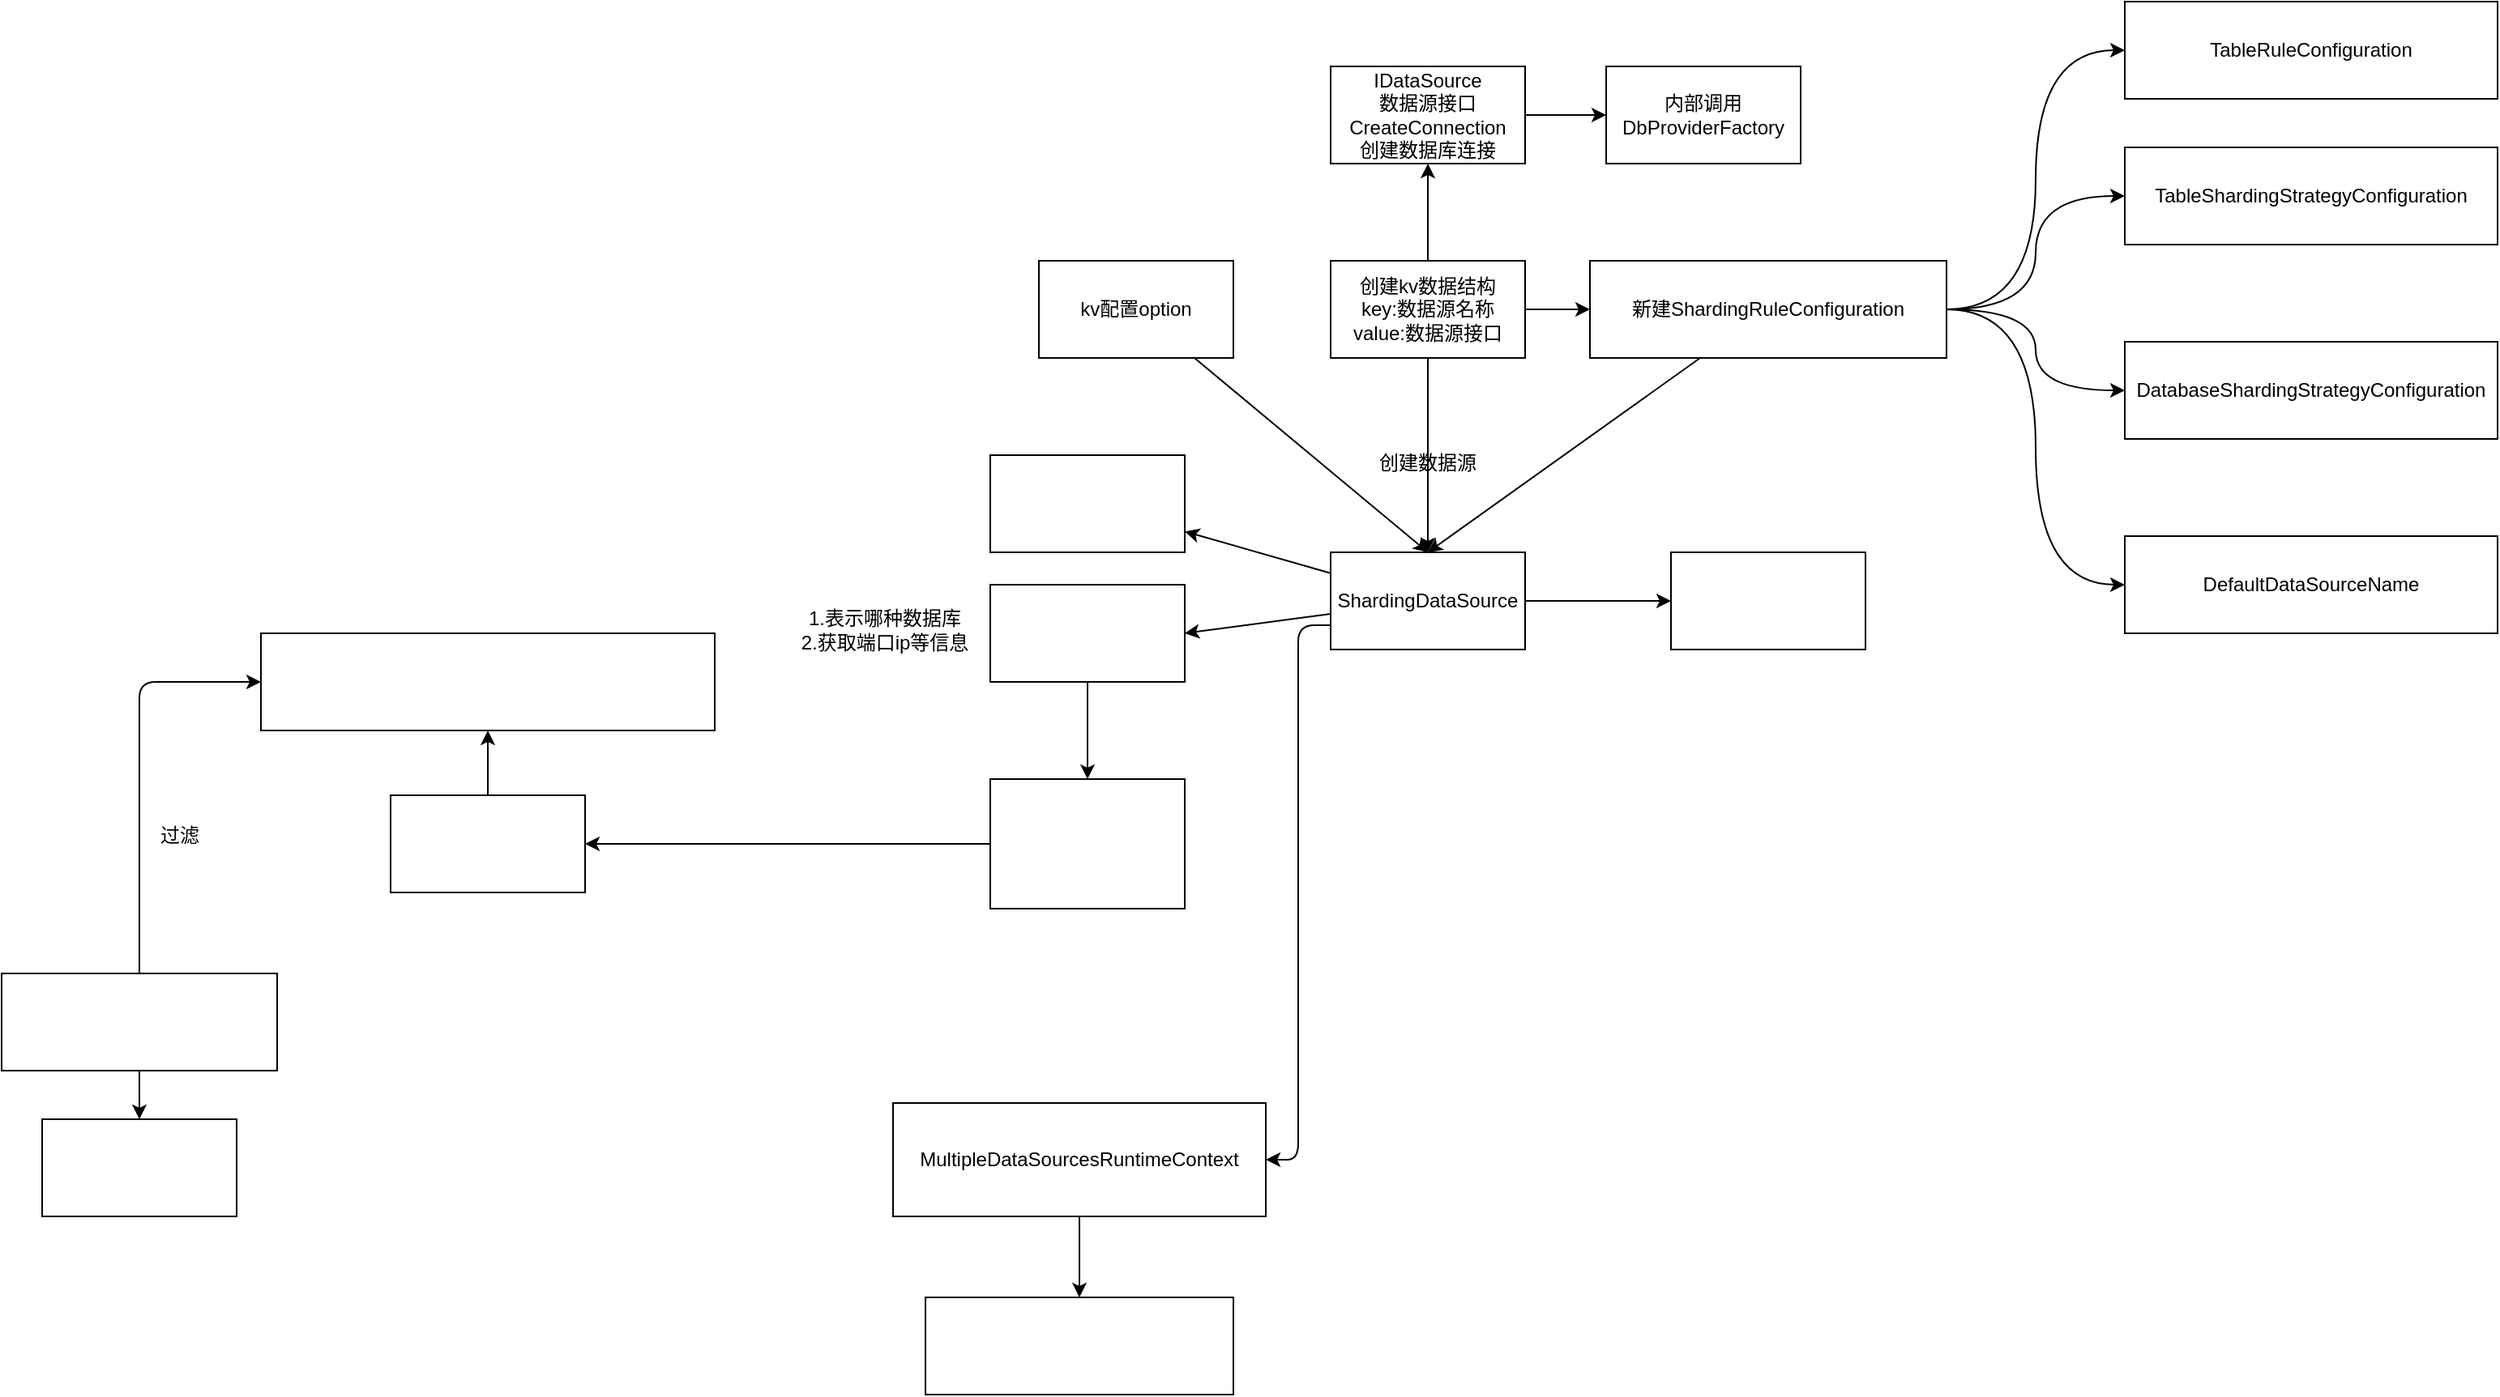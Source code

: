 <mxfile>
    <diagram id="-qVDW1wrFeFyLNK5kJw8" name="第 1 页">
        <mxGraphModel dx="1712" dy="760" grid="1" gridSize="10" guides="1" tooltips="1" connect="1" arrows="1" fold="1" page="1" pageScale="1" pageWidth="827" pageHeight="1169" background="#ffffff" math="0" shadow="0">
            <root>
                <mxCell id="0"/>
                <mxCell id="1" parent="0"/>
                <mxCell id="4" style="edgeStyle=none;html=1;strokeColor=#000000;" parent="1" source="2" target="3" edge="1">
                    <mxGeometry relative="1" as="geometry"/>
                </mxCell>
                <mxCell id="8" style="edgeStyle=none;html=1;strokeColor=#000000;" parent="1" source="2" target="5" edge="1">
                    <mxGeometry relative="1" as="geometry"/>
                </mxCell>
                <mxCell id="26" style="edgeStyle=none;html=1;entryX=0.5;entryY=0;entryDx=0;entryDy=0;strokeColor=#000000;" parent="1" source="2" target="17" edge="1">
                    <mxGeometry relative="1" as="geometry"/>
                </mxCell>
                <mxCell id="2" value="创建kv数据结构&lt;br&gt;key:数据源名称&lt;br&gt;value:数据源接口" style="rounded=0;whiteSpace=wrap;html=1;" parent="1" vertex="1">
                    <mxGeometry x="20" y="170" width="120" height="60" as="geometry"/>
                </mxCell>
                <mxCell id="7" style="edgeStyle=none;html=1;strokeColor=#000000;" parent="1" source="3" target="6" edge="1">
                    <mxGeometry relative="1" as="geometry"/>
                </mxCell>
                <mxCell id="3" value="IDataSource&lt;br&gt;数据源接口&lt;br&gt;CreateConnection&lt;br&gt;创建数据库连接" style="rounded=0;whiteSpace=wrap;html=1;" parent="1" vertex="1">
                    <mxGeometry x="20" y="50" width="120" height="60" as="geometry"/>
                </mxCell>
                <mxCell id="10" style="edgeStyle=orthogonalEdgeStyle;curved=1;html=1;entryX=0;entryY=0.5;entryDx=0;entryDy=0;strokeColor=#000000;" parent="1" source="5" target="9" edge="1">
                    <mxGeometry relative="1" as="geometry"/>
                </mxCell>
                <mxCell id="12" style="edgeStyle=orthogonalEdgeStyle;curved=1;html=1;entryX=0;entryY=0.5;entryDx=0;entryDy=0;strokeColor=#000000;" parent="1" source="5" target="11" edge="1">
                    <mxGeometry relative="1" as="geometry"/>
                </mxCell>
                <mxCell id="14" style="edgeStyle=orthogonalEdgeStyle;curved=1;html=1;entryX=0;entryY=0.5;entryDx=0;entryDy=0;strokeColor=#000000;" parent="1" source="5" target="13" edge="1">
                    <mxGeometry relative="1" as="geometry"/>
                </mxCell>
                <mxCell id="16" style="edgeStyle=orthogonalEdgeStyle;curved=1;html=1;entryX=0;entryY=0.5;entryDx=0;entryDy=0;strokeColor=#000000;" parent="1" source="5" target="15" edge="1">
                    <mxGeometry relative="1" as="geometry"/>
                </mxCell>
                <mxCell id="25" style="edgeStyle=none;html=1;entryX=0.5;entryY=0;entryDx=0;entryDy=0;strokeColor=#000000;" parent="1" source="5" target="17" edge="1">
                    <mxGeometry relative="1" as="geometry"/>
                </mxCell>
                <mxCell id="5" value="新建ShardingRuleConfiguration" style="rounded=0;whiteSpace=wrap;html=1;" parent="1" vertex="1">
                    <mxGeometry x="180" y="170" width="220" height="60" as="geometry"/>
                </mxCell>
                <mxCell id="6" value="内部调用DbProviderFactory" style="rounded=0;whiteSpace=wrap;html=1;" parent="1" vertex="1">
                    <mxGeometry x="190" y="50" width="120" height="60" as="geometry"/>
                </mxCell>
                <mxCell id="9" value="TableRuleConfiguration" style="rounded=0;whiteSpace=wrap;html=1;" parent="1" vertex="1">
                    <mxGeometry x="510" y="10" width="230" height="60" as="geometry"/>
                </mxCell>
                <mxCell id="11" value="TableShardingStrategyConfiguration" style="rounded=0;whiteSpace=wrap;html=1;" parent="1" vertex="1">
                    <mxGeometry x="510" y="100" width="230" height="60" as="geometry"/>
                </mxCell>
                <mxCell id="13" value="DefaultDataSourceName" style="rounded=0;whiteSpace=wrap;html=1;" parent="1" vertex="1">
                    <mxGeometry x="510" y="340" width="230" height="60" as="geometry"/>
                </mxCell>
                <mxCell id="15" value="DatabaseShardingStrategyConfiguration" style="rounded=0;whiteSpace=wrap;html=1;" parent="1" vertex="1">
                    <mxGeometry x="510" y="220" width="230" height="60" as="geometry"/>
                </mxCell>
                <mxCell id="30" style="edgeStyle=none;html=1;entryX=0;entryY=0.5;entryDx=0;entryDy=0;fontColor=#FFFFFF;strokeColor=#000000;" parent="1" source="17" target="29" edge="1">
                    <mxGeometry relative="1" as="geometry"/>
                </mxCell>
                <mxCell id="34" style="edgeStyle=none;html=1;fontColor=#FFFFFF;strokeColor=#000000;" parent="1" source="17" target="32" edge="1">
                    <mxGeometry relative="1" as="geometry"/>
                </mxCell>
                <mxCell id="35" style="edgeStyle=none;html=1;entryX=1;entryY=0.5;entryDx=0;entryDy=0;fontColor=#FFFFFF;strokeColor=#000000;" parent="1" source="17" target="33" edge="1">
                    <mxGeometry relative="1" as="geometry"/>
                </mxCell>
                <mxCell id="52" style="edgeStyle=orthogonalEdgeStyle;html=1;entryX=1;entryY=0.5;entryDx=0;entryDy=0;fontColor=#FFFFFF;strokeColor=#000000;exitX=0;exitY=0.75;exitDx=0;exitDy=0;" parent="1" source="17" target="53" edge="1">
                    <mxGeometry relative="1" as="geometry"/>
                </mxCell>
                <mxCell id="17" value="ShardingDataSource" style="rounded=0;whiteSpace=wrap;html=1;" parent="1" vertex="1">
                    <mxGeometry x="20" y="350" width="120" height="60" as="geometry"/>
                </mxCell>
                <mxCell id="27" style="edgeStyle=none;html=1;entryX=0.5;entryY=0;entryDx=0;entryDy=0;strokeColor=#000000;" parent="1" source="20" target="17" edge="1">
                    <mxGeometry relative="1" as="geometry"/>
                </mxCell>
                <mxCell id="20" value="kv配置option" style="rounded=0;whiteSpace=wrap;html=1;" parent="1" vertex="1">
                    <mxGeometry x="-160" y="170" width="120" height="60" as="geometry"/>
                </mxCell>
                <mxCell id="28" value="创建数据源" style="text;html=1;strokeColor=none;fillColor=none;align=center;verticalAlign=middle;whiteSpace=wrap;rounded=0;fontColor=#000000;" parent="1" vertex="1">
                    <mxGeometry x="35" y="280" width="90" height="30" as="geometry"/>
                </mxCell>
                <mxCell id="29" value="ShardingRule" style="rounded=0;whiteSpace=wrap;html=1;fontColor=#FFFFFF;" parent="1" vertex="1">
                    <mxGeometry x="230" y="350" width="120" height="60" as="geometry"/>
                </mxCell>
                <mxCell id="32" value="kv数据源名称和连接" style="rounded=0;whiteSpace=wrap;html=1;fontColor=#FFFFFF;" parent="1" vertex="1">
                    <mxGeometry x="-190" y="290" width="120" height="60" as="geometry"/>
                </mxCell>
                <mxCell id="42" style="edgeStyle=none;html=1;fontColor=#FFFFFF;strokeColor=#000000;" parent="1" source="33" target="37" edge="1">
                    <mxGeometry relative="1" as="geometry"/>
                </mxCell>
                <mxCell id="33" value="DatabaseType" style="rounded=0;whiteSpace=wrap;html=1;fontColor=#FFFFFF;" parent="1" vertex="1">
                    <mxGeometry x="-190" y="370" width="120" height="60" as="geometry"/>
                </mxCell>
                <mxCell id="36" value="1.表示哪种数据库&lt;br&gt;2.获取端口ip等信息" style="text;html=1;strokeColor=none;fillColor=none;align=center;verticalAlign=middle;whiteSpace=wrap;rounded=0;fontColor=#000000;" parent="1" vertex="1">
                    <mxGeometry x="-310" y="385" width="110" height="25" as="geometry"/>
                </mxCell>
                <mxCell id="39" style="edgeStyle=none;html=1;entryX=1;entryY=0.5;entryDx=0;entryDy=0;fontColor=#FFFFFF;strokeColor=#000000;" parent="1" source="37" target="38" edge="1">
                    <mxGeometry relative="1" as="geometry"/>
                </mxCell>
                <mxCell id="37" value="通过创建dbconnection&lt;br&gt;的GetType来判断" style="rounded=0;whiteSpace=wrap;html=1;fontColor=#FFFFFF;" parent="1" vertex="1">
                    <mxGeometry x="-190" y="490" width="120" height="80" as="geometry"/>
                </mxCell>
                <mxCell id="41" style="edgeStyle=none;html=1;entryX=0.5;entryY=1;entryDx=0;entryDy=0;fontColor=#FFFFFF;strokeColor=#000000;" parent="1" source="38" target="40" edge="1">
                    <mxGeometry relative="1" as="geometry"/>
                </mxCell>
                <mxCell id="38" value="DatabaseTypes" style="rounded=0;whiteSpace=wrap;html=1;fontColor=#FFFFFF;" parent="1" vertex="1">
                    <mxGeometry x="-560" y="500" width="120" height="60" as="geometry"/>
                </mxCell>
                <mxCell id="40" value="自动注册MySql,SqlServer..." style="rounded=0;whiteSpace=wrap;html=1;fontColor=#FFFFFF;" parent="1" vertex="1">
                    <mxGeometry x="-640" y="400" width="280" height="60" as="geometry"/>
                </mxCell>
                <mxCell id="45" style="edgeStyle=orthogonalEdgeStyle;html=1;entryX=0;entryY=0.5;entryDx=0;entryDy=0;fontColor=#FFFFFF;strokeColor=#000000;" parent="1" source="43" target="40" edge="1">
                    <mxGeometry relative="1" as="geometry"/>
                </mxCell>
                <mxCell id="47" style="edgeStyle=orthogonalEdgeStyle;html=1;fontColor=#FFFFFF;strokeColor=#000000;" parent="1" source="43" target="46" edge="1">
                    <mxGeometry relative="1" as="geometry"/>
                </mxCell>
                <mxCell id="43" value="IDataBaseTypeDiscover" style="rounded=0;whiteSpace=wrap;html=1;fontColor=#FFFFFF;" parent="1" vertex="1">
                    <mxGeometry x="-800" y="610" width="170" height="60" as="geometry"/>
                </mxCell>
                <mxCell id="46" value="自动注册mysql,sqlserver..." style="rounded=0;whiteSpace=wrap;html=1;fontColor=#FFFFFF;" parent="1" vertex="1">
                    <mxGeometry x="-775" y="700" width="120" height="60" as="geometry"/>
                </mxCell>
                <mxCell id="48" value="&lt;font color=&quot;#000000&quot;&gt;过滤&lt;/font&gt;" style="text;html=1;strokeColor=none;fillColor=none;align=center;verticalAlign=middle;whiteSpace=wrap;rounded=0;fontColor=#FFFFFF;" parent="1" vertex="1">
                    <mxGeometry x="-720" y="510" width="60" height="30" as="geometry"/>
                </mxCell>
                <mxCell id="50" value="ShardingRuntimeContext" style="rounded=0;whiteSpace=wrap;html=1;fontColor=#FFFFFF;" parent="1" vertex="1">
                    <mxGeometry x="-230" y="810" width="190" height="60" as="geometry"/>
                </mxCell>
                <mxCell id="54" style="edgeStyle=none;html=1;strokeColor=#000000;" edge="1" parent="1" source="53" target="50">
                    <mxGeometry relative="1" as="geometry"/>
                </mxCell>
                <mxCell id="53" value="MultipleDataSourcesRuntimeContext" style="rounded=0;whiteSpace=wrap;html=1;" vertex="1" parent="1">
                    <mxGeometry x="-250" y="690" width="230" height="70" as="geometry"/>
                </mxCell>
            </root>
        </mxGraphModel>
    </diagram>
</mxfile>